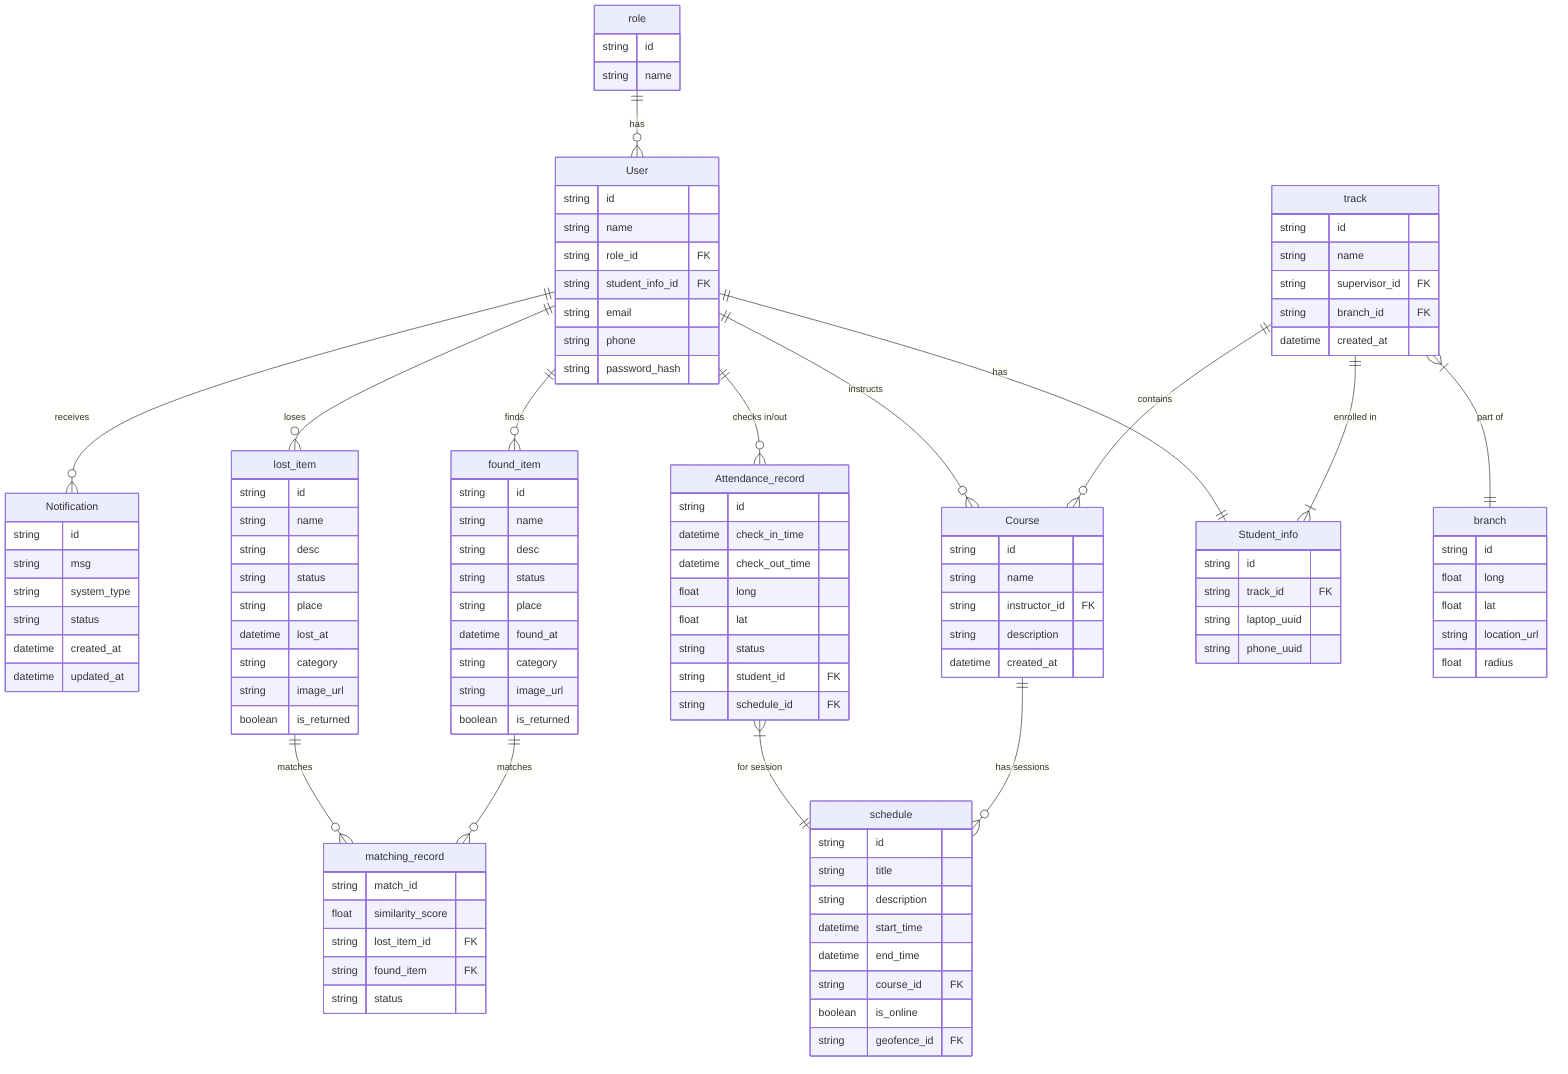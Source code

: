 erDiagram
    User {
        string id
        string name
        string role_id FK
        string student_info_id FK
        string email
        string phone
        string password_hash
    }
    Notification {
        string id
        string msg
        string system_type
        string status
        datetime created_at
        datetime updated_at
    }
    Attendance_record {
        string id
        datetime check_in_time
        datetime check_out_time
        float long
        float lat
        string status
        string student_id FK
        string schedule_id FK
    }
    %% geofence {
    %%     string id
    %%     string name
    %%     float long
    %%     float lat
    %%     float radius
    %% }
    track {
        string id
        string name
        string supervisor_id FK
        string branch_id FK
        datetime created_at
    }
    lost_item {
        string id
        string name
        string desc
        string status
        string place
        datetime lost_at
        string category
        string image_url
        boolean is_returned
    }
    found_item {
        string id
        string name
        string desc
        string status
        string place
        datetime found_at
        string category
        string image_url
        boolean is_returned
    }
    matching_record {
        string match_id
        float similarity_score
        string lost_item_id FK
        string found_item FK
        string status
    }
    role {
        string id
        string name
    }
    schedule {
        string id
        string title
        string description
        datetime start_time
        datetime end_time
        string course_id FK
        boolean is_online
        string geofence_id FK
    }
    Course {
        string id
        string name
        string instructor_id FK
        string description
        datetime created_at
    }
    Student_info{
        string id
        string track_id FK
        string laptop_uuid
        string phone_uuid
    }
    branch{
        string id
        float long
        float lat
        string location_url
        float radius
    }

    role ||--o{ User : "has"
    User ||--|| Student_info : "has"
    track ||--|{ Student_info : "enrolled in"
    %% User }|--|| branch : "belongs to"
    track }|--|| branch : "part of"
    User ||--o{ Course : "instructs"
    User ||--o{ Notification : "receives"
    User ||--o{ Attendance_record : "checks in/out"
    User ||--o{ lost_item : "loses"
    User ||--o{ found_item : "finds"
    lost_item ||--o{ matching_record : "matches"
    found_item ||--o{ matching_record : "matches"
    %% schedule ||--|| track : "belongs to"
    %% schedule ||--|| geofence : "has location"
    Attendance_record }|--|| schedule : "for session"
    Course ||--o{ schedule : "has sessions"
    track ||--o{ Course : "contains"
    %% we might want to make track - course relationship manytomany for courses that include many tracks such as soft skills and such
